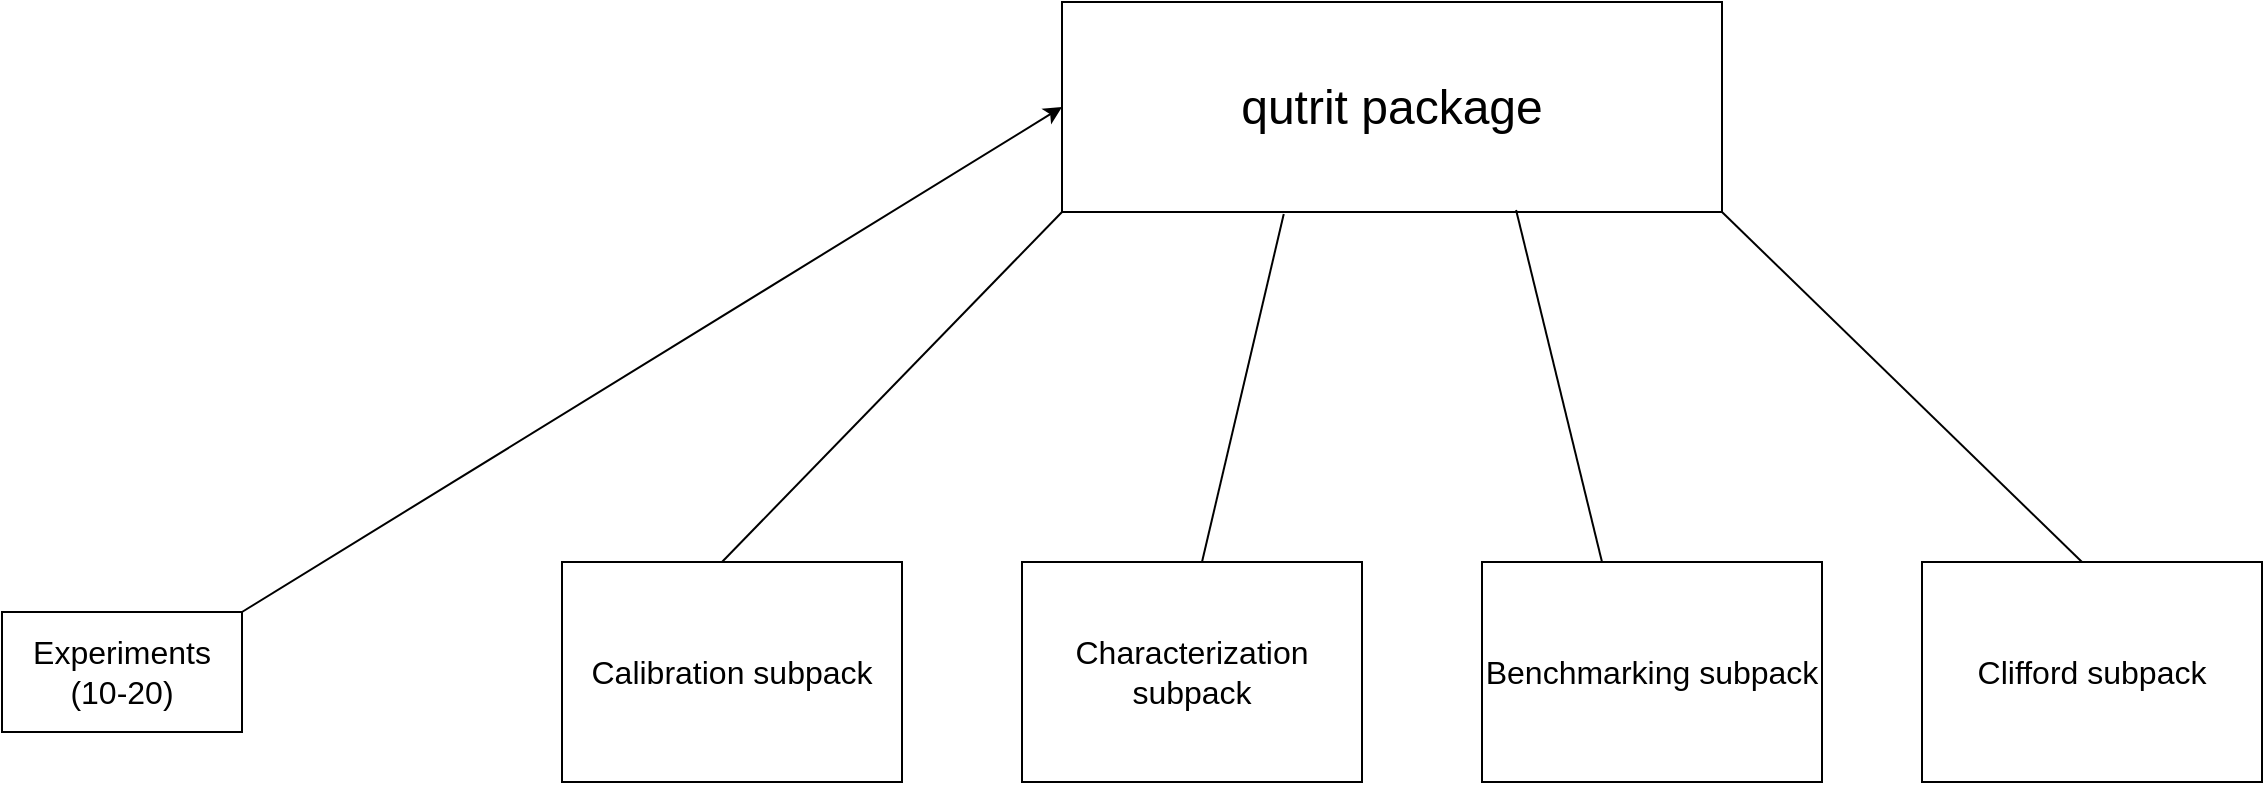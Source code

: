 <mxfile version="20.8.23" type="device"><diagram name="Trang-1" id="sCbMUYDxm53czHzHI1yR"><mxGraphModel dx="1434" dy="788" grid="1" gridSize="10" guides="1" tooltips="1" connect="1" arrows="1" fold="1" page="1" pageScale="1" pageWidth="3300" pageHeight="4681" math="0" shadow="0"><root><mxCell id="0"/><mxCell id="1" parent="0"/><mxCell id="2O8AjosV_R-wJMmzGZ55-2" value="&lt;font style=&quot;font-size: 24px;&quot;&gt;qutrit package&lt;/font&gt;" style="whiteSpace=wrap;html=1;align=center;" parent="1" vertex="1"><mxGeometry x="570" y="240" width="330" height="105" as="geometry"/></mxCell><mxCell id="2O8AjosV_R-wJMmzGZ55-4" value="" style="endArrow=none;html=1;rounded=0;" parent="1" edge="1"><mxGeometry width="50" height="50" relative="1" as="geometry"><mxPoint x="400" y="520" as="sourcePoint"/><mxPoint x="570" y="345" as="targetPoint"/></mxGeometry></mxCell><mxCell id="2O8AjosV_R-wJMmzGZ55-5" value="" style="endArrow=none;html=1;rounded=0;fontSize=18;entryX=0.336;entryY=1.01;entryDx=0;entryDy=0;entryPerimeter=0;" parent="1" target="2O8AjosV_R-wJMmzGZ55-2" edge="1"><mxGeometry width="50" height="50" relative="1" as="geometry"><mxPoint x="640" y="520" as="sourcePoint"/><mxPoint x="750" y="380" as="targetPoint"/></mxGeometry></mxCell><mxCell id="2O8AjosV_R-wJMmzGZ55-6" value="" style="endArrow=none;html=1;rounded=0;fontSize=18;entryX=1;entryY=1;entryDx=0;entryDy=0;" parent="1" target="2O8AjosV_R-wJMmzGZ55-2" edge="1"><mxGeometry width="50" height="50" relative="1" as="geometry"><mxPoint x="1080" y="520" as="sourcePoint"/><mxPoint x="750" y="380" as="targetPoint"/></mxGeometry></mxCell><mxCell id="2O8AjosV_R-wJMmzGZ55-7" value="" style="endArrow=none;html=1;rounded=0;fontSize=18;entryX=0.688;entryY=0.99;entryDx=0;entryDy=0;entryPerimeter=0;" parent="1" target="2O8AjosV_R-wJMmzGZ55-2" edge="1"><mxGeometry width="50" height="50" relative="1" as="geometry"><mxPoint x="840" y="520" as="sourcePoint"/><mxPoint x="750" y="380" as="targetPoint"/></mxGeometry></mxCell><mxCell id="mKmWy47LWkKLFdXMbMVl-1" value="&lt;font style=&quot;font-size: 16px;&quot;&gt;Calibration subpack&lt;/font&gt;" style="rounded=0;whiteSpace=wrap;html=1;" vertex="1" parent="1"><mxGeometry x="320" y="520" width="170" height="110" as="geometry"/></mxCell><mxCell id="mKmWy47LWkKLFdXMbMVl-2" value="&lt;font style=&quot;font-size: 16px;&quot;&gt;Characterization subpack&lt;/font&gt;" style="rounded=0;whiteSpace=wrap;html=1;" vertex="1" parent="1"><mxGeometry x="550" y="520" width="170" height="110" as="geometry"/></mxCell><mxCell id="mKmWy47LWkKLFdXMbMVl-3" value="&lt;font style=&quot;font-size: 16px;&quot;&gt;Benchmarking subpack&lt;/font&gt;" style="rounded=0;whiteSpace=wrap;html=1;" vertex="1" parent="1"><mxGeometry x="780" y="520" width="170" height="110" as="geometry"/></mxCell><mxCell id="mKmWy47LWkKLFdXMbMVl-4" value="&lt;font style=&quot;font-size: 16px;&quot;&gt;Clifford subpack&lt;br&gt;&lt;/font&gt;" style="rounded=0;whiteSpace=wrap;html=1;" vertex="1" parent="1"><mxGeometry x="1000" y="520" width="170" height="110" as="geometry"/></mxCell><mxCell id="mKmWy47LWkKLFdXMbMVl-5" value="Experiments (10-20)" style="rounded=0;whiteSpace=wrap;html=1;fontSize=16;" vertex="1" parent="1"><mxGeometry x="40" y="545" width="120" height="60" as="geometry"/></mxCell><mxCell id="mKmWy47LWkKLFdXMbMVl-6" value="" style="endArrow=classic;html=1;rounded=0;fontSize=16;exitX=1;exitY=0;exitDx=0;exitDy=0;entryX=0;entryY=0.5;entryDx=0;entryDy=0;" edge="1" parent="1" source="mKmWy47LWkKLFdXMbMVl-5" target="2O8AjosV_R-wJMmzGZ55-2"><mxGeometry width="50" height="50" relative="1" as="geometry"><mxPoint x="530" y="510" as="sourcePoint"/><mxPoint x="580" y="460" as="targetPoint"/></mxGeometry></mxCell></root></mxGraphModel></diagram></mxfile>